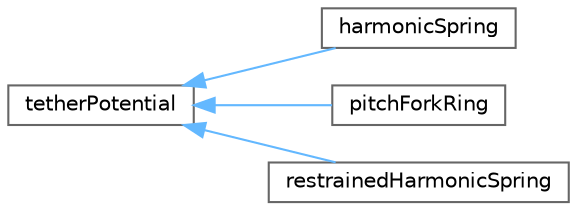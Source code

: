 digraph "Graphical Class Hierarchy"
{
 // LATEX_PDF_SIZE
  bgcolor="transparent";
  edge [fontname=Helvetica,fontsize=10,labelfontname=Helvetica,labelfontsize=10];
  node [fontname=Helvetica,fontsize=10,shape=box,height=0.2,width=0.4];
  rankdir="LR";
  Node0 [id="Node000000",label="tetherPotential",height=0.2,width=0.4,color="grey40", fillcolor="white", style="filled",URL="$classFoam_1_1tetherPotential.html",tooltip=" "];
  Node0 -> Node1 [id="edge5370_Node000000_Node000001",dir="back",color="steelblue1",style="solid",tooltip=" "];
  Node1 [id="Node000001",label="harmonicSpring",height=0.2,width=0.4,color="grey40", fillcolor="white", style="filled",URL="$classFoam_1_1tetherPotentials_1_1harmonicSpring.html",tooltip=" "];
  Node0 -> Node2 [id="edge5371_Node000000_Node000002",dir="back",color="steelblue1",style="solid",tooltip=" "];
  Node2 [id="Node000002",label="pitchForkRing",height=0.2,width=0.4,color="grey40", fillcolor="white", style="filled",URL="$classFoam_1_1tetherPotentials_1_1pitchForkRing.html",tooltip=" "];
  Node0 -> Node3 [id="edge5372_Node000000_Node000003",dir="back",color="steelblue1",style="solid",tooltip=" "];
  Node3 [id="Node000003",label="restrainedHarmonicSpring",height=0.2,width=0.4,color="grey40", fillcolor="white", style="filled",URL="$classFoam_1_1tetherPotentials_1_1restrainedHarmonicSpring.html",tooltip=" "];
}

